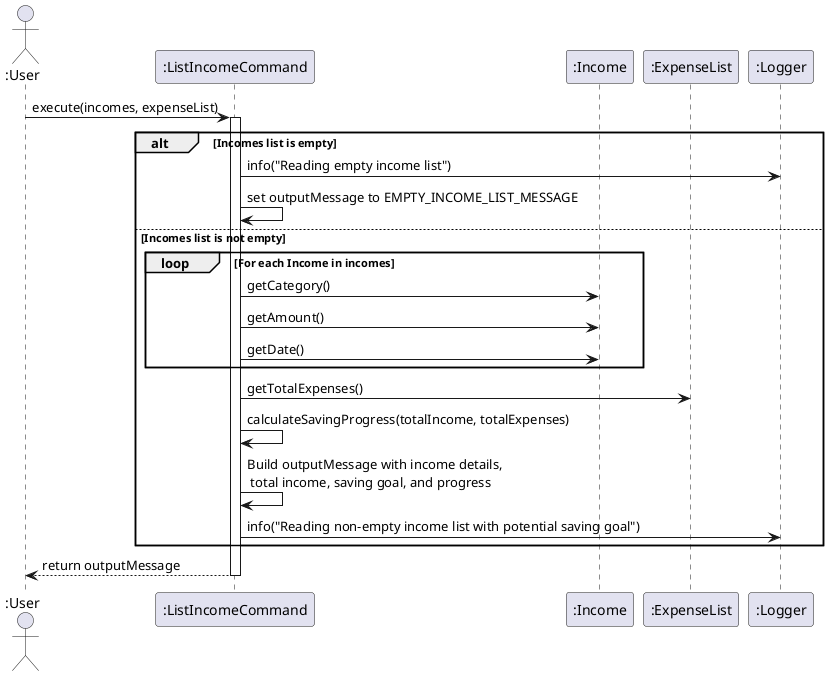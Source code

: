 @startuml
hide circle
skinparam participantIconSize 0

actor ":User" as User
participant ":ListIncomeCommand" as LIC
participant ":Income" as Income
participant ":ExpenseList" as ExpenseList
participant ":Logger" as Logger

User -> LIC: execute(incomes, expenseList)
activate LIC
alt Incomes list is empty
    LIC -> Logger: info("Reading empty income list")
    LIC -> LIC: set outputMessage to EMPTY_INCOME_LIST_MESSAGE
else Incomes list is not empty
    loop For each Income in incomes
        LIC -> Income: getCategory()
        LIC -> Income: getAmount()
        LIC -> Income: getDate()
    end
    LIC -> ExpenseList: getTotalExpenses()
    LIC -> LIC: calculateSavingProgress(totalIncome, totalExpenses)
    LIC -> LIC: Build outputMessage with income details,\n total income, saving goal, and progress
    LIC -> Logger: info("Reading non-empty income list with potential saving goal")
end
LIC --> User: return outputMessage
deactivate LIC

@enduml
